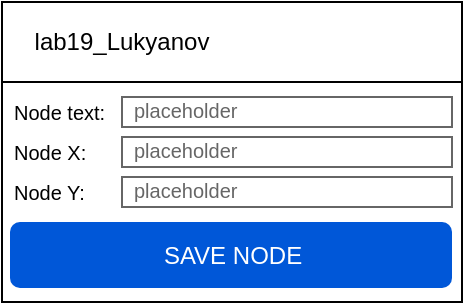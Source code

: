<mxfile version="14.1.8" type="device"><diagram id="J6x4Rka23NLkNgng_QY3" name="Страница 1"><mxGraphModel dx="1086" dy="806" grid="1" gridSize="10" guides="1" tooltips="1" connect="1" arrows="1" fold="1" page="1" pageScale="1" pageWidth="1169" pageHeight="827" math="0" shadow="0"><root><mxCell id="0"/><mxCell id="1" parent="0"/><mxCell id="62XzZutqnELEZx1jFDD9-1" value="" style="rounded=0;whiteSpace=wrap;html=1;" parent="1" vertex="1"><mxGeometry x="390" y="150" width="230" height="150" as="geometry"/></mxCell><mxCell id="62XzZutqnELEZx1jFDD9-15" value="" style="rounded=0;whiteSpace=wrap;html=1;" parent="1" vertex="1"><mxGeometry x="390" y="150" width="230" height="40" as="geometry"/></mxCell><mxCell id="62XzZutqnELEZx1jFDD9-20" value="lab19_Lukyanov" style="text;html=1;strokeColor=none;fillColor=none;align=center;verticalAlign=middle;whiteSpace=wrap;rounded=0;" parent="1" vertex="1"><mxGeometry x="430" y="160" width="40" height="20" as="geometry"/></mxCell><mxCell id="3-7JT18PK3AhCI5m_CbE-23" value="Node text:" style="text;html=1;strokeColor=none;fillColor=none;align=left;verticalAlign=middle;whiteSpace=wrap;rounded=0;fontSize=10;" parent="1" vertex="1"><mxGeometry x="394" y="195" width="50" height="20" as="geometry"/></mxCell><mxCell id="3-7JT18PK3AhCI5m_CbE-24" value="Node X:" style="text;html=1;strokeColor=none;fillColor=none;align=left;verticalAlign=middle;whiteSpace=wrap;rounded=0;fontSize=10;" parent="1" vertex="1"><mxGeometry x="394" y="215" width="50" height="20" as="geometry"/></mxCell><mxCell id="3-7JT18PK3AhCI5m_CbE-25" value="Node Y:" style="text;html=1;strokeColor=none;fillColor=none;align=left;verticalAlign=middle;whiteSpace=wrap;rounded=0;fontSize=10;" parent="1" vertex="1"><mxGeometry x="394" y="235" width="50" height="20" as="geometry"/></mxCell><mxCell id="3-7JT18PK3AhCI5m_CbE-26" value="placeholder" style="strokeWidth=1;shadow=0;dashed=0;align=center;html=1;shape=mxgraph.mockup.text.textBox;fontColor=#666666;align=left;fontSize=10;spacingLeft=4;spacingTop=-3;strokeColor=#666666;mainText=;fillColor=#FFFFFF;" parent="1" vertex="1"><mxGeometry x="450" y="197.5" width="165" height="15" as="geometry"/></mxCell><mxCell id="3-7JT18PK3AhCI5m_CbE-28" value="placeholder" style="strokeWidth=1;shadow=0;dashed=0;align=center;html=1;shape=mxgraph.mockup.text.textBox;fontColor=#666666;align=left;fontSize=10;spacingLeft=4;spacingTop=-3;strokeColor=#666666;mainText=;fillColor=#FFFFFF;" parent="1" vertex="1"><mxGeometry x="450" y="217.5" width="165" height="15" as="geometry"/></mxCell><mxCell id="3-7JT18PK3AhCI5m_CbE-29" value="placeholder" style="strokeWidth=1;shadow=0;dashed=0;align=center;html=1;shape=mxgraph.mockup.text.textBox;fontColor=#666666;align=left;fontSize=10;spacingLeft=4;spacingTop=-3;strokeColor=#666666;mainText=;fillColor=#FFFFFF;" parent="1" vertex="1"><mxGeometry x="450" y="237.5" width="165" height="15" as="geometry"/></mxCell><mxCell id="3-7JT18PK3AhCI5m_CbE-30" value="SAVE NODE" style="rounded=1;fillColor=#0057D8;align=center;strokeColor=none;html=1;fontColor=#ffffff;fontSize=12" parent="1" vertex="1"><mxGeometry x="394" y="260" width="221" height="33" as="geometry"/></mxCell></root></mxGraphModel></diagram></mxfile>